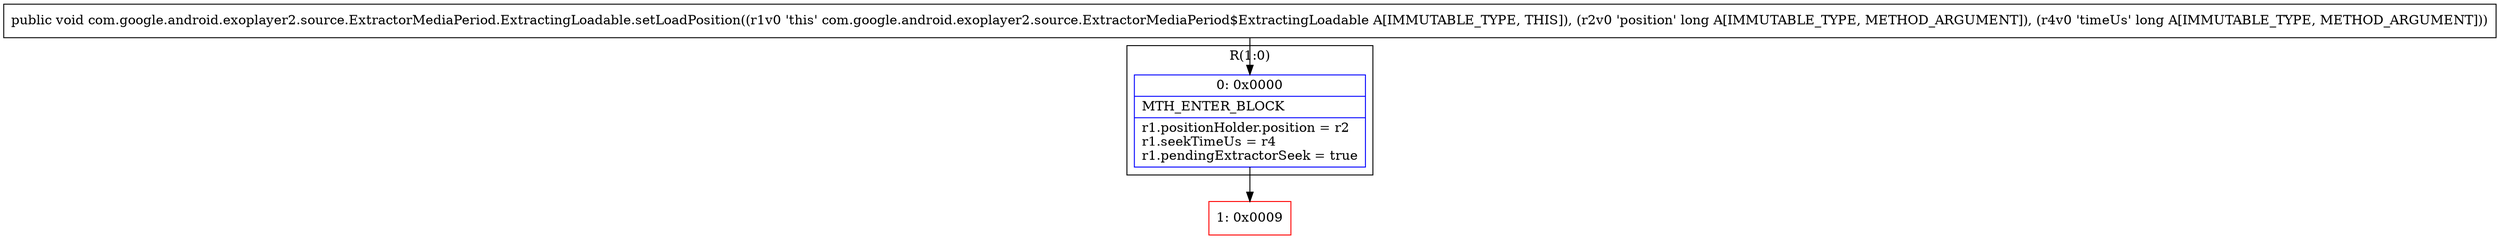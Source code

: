 digraph "CFG forcom.google.android.exoplayer2.source.ExtractorMediaPeriod.ExtractingLoadable.setLoadPosition(JJ)V" {
subgraph cluster_Region_560936861 {
label = "R(1:0)";
node [shape=record,color=blue];
Node_0 [shape=record,label="{0\:\ 0x0000|MTH_ENTER_BLOCK\l|r1.positionHolder.position = r2\lr1.seekTimeUs = r4\lr1.pendingExtractorSeek = true\l}"];
}
Node_1 [shape=record,color=red,label="{1\:\ 0x0009}"];
MethodNode[shape=record,label="{public void com.google.android.exoplayer2.source.ExtractorMediaPeriod.ExtractingLoadable.setLoadPosition((r1v0 'this' com.google.android.exoplayer2.source.ExtractorMediaPeriod$ExtractingLoadable A[IMMUTABLE_TYPE, THIS]), (r2v0 'position' long A[IMMUTABLE_TYPE, METHOD_ARGUMENT]), (r4v0 'timeUs' long A[IMMUTABLE_TYPE, METHOD_ARGUMENT])) }"];
MethodNode -> Node_0;
Node_0 -> Node_1;
}

